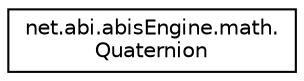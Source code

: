 digraph "Graphical Class Hierarchy"
{
 // LATEX_PDF_SIZE
  edge [fontname="Helvetica",fontsize="10",labelfontname="Helvetica",labelfontsize="10"];
  node [fontname="Helvetica",fontsize="10",shape=record];
  rankdir="LR";
  Node0 [label="net.abi.abisEngine.math.\lQuaternion",height=0.2,width=0.4,color="black", fillcolor="white", style="filled",URL="$d9/daf/classnet_1_1abi_1_1abis_engine_1_1math_1_1_quaternion.html",tooltip=" "];
}
